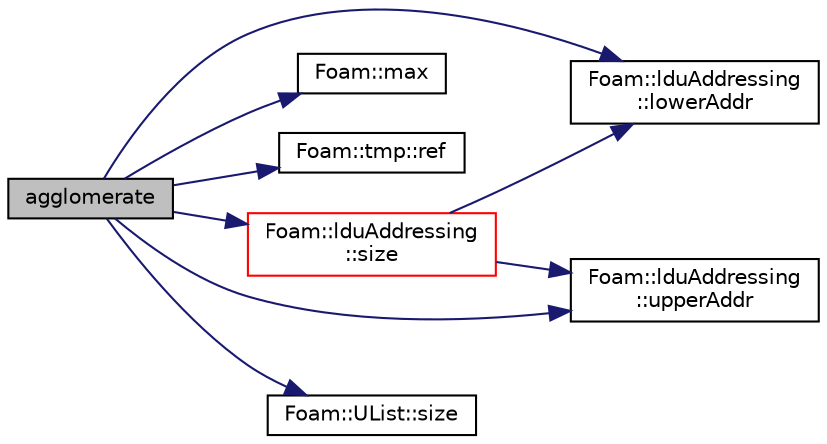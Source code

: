 digraph "agglomerate"
{
  bgcolor="transparent";
  edge [fontname="Helvetica",fontsize="10",labelfontname="Helvetica",labelfontsize="10"];
  node [fontname="Helvetica",fontsize="10",shape=record];
  rankdir="LR";
  Node10 [label="agglomerate",height=0.2,width=0.4,color="black", fillcolor="grey75", style="filled", fontcolor="black"];
  Node10 -> Node11 [color="midnightblue",fontsize="10",style="solid",fontname="Helvetica"];
  Node11 [label="Foam::lduAddressing\l::lowerAddr",height=0.2,width=0.4,color="black",URL="$a27897.html#acd71c2321f86cb61103e8d46142d19b3",tooltip="Return lower addressing. "];
  Node10 -> Node12 [color="midnightblue",fontsize="10",style="solid",fontname="Helvetica"];
  Node12 [label="Foam::max",height=0.2,width=0.4,color="black",URL="$a21851.html#ac993e906cf2774ae77e666bc24e81733"];
  Node10 -> Node13 [color="midnightblue",fontsize="10",style="solid",fontname="Helvetica"];
  Node13 [label="Foam::tmp::ref",height=0.2,width=0.4,color="black",URL="$a27077.html#aeaf81e641282874cef07f5b808efc83b",tooltip="Return non-const reference or generate a fatal error. "];
  Node10 -> Node14 [color="midnightblue",fontsize="10",style="solid",fontname="Helvetica"];
  Node14 [label="Foam::lduAddressing\l::size",height=0.2,width=0.4,color="red",URL="$a27897.html#a9facbf0a118d395c89884e45a5ca4e4b",tooltip="Return number of equations. "];
  Node14 -> Node11 [color="midnightblue",fontsize="10",style="solid",fontname="Helvetica"];
  Node14 -> Node85 [color="midnightblue",fontsize="10",style="solid",fontname="Helvetica"];
  Node85 [label="Foam::lduAddressing\l::upperAddr",height=0.2,width=0.4,color="black",URL="$a27897.html#ac0baafb7743d958e9e27804c8c53f1b8",tooltip="Return upper addressing. "];
  Node10 -> Node92 [color="midnightblue",fontsize="10",style="solid",fontname="Helvetica"];
  Node92 [label="Foam::UList::size",height=0.2,width=0.4,color="black",URL="$a26837.html#a47b3bf30da1eb3ab8076b5fbe00e0494",tooltip="Return the number of elements in the UList. "];
  Node10 -> Node85 [color="midnightblue",fontsize="10",style="solid",fontname="Helvetica"];
}
